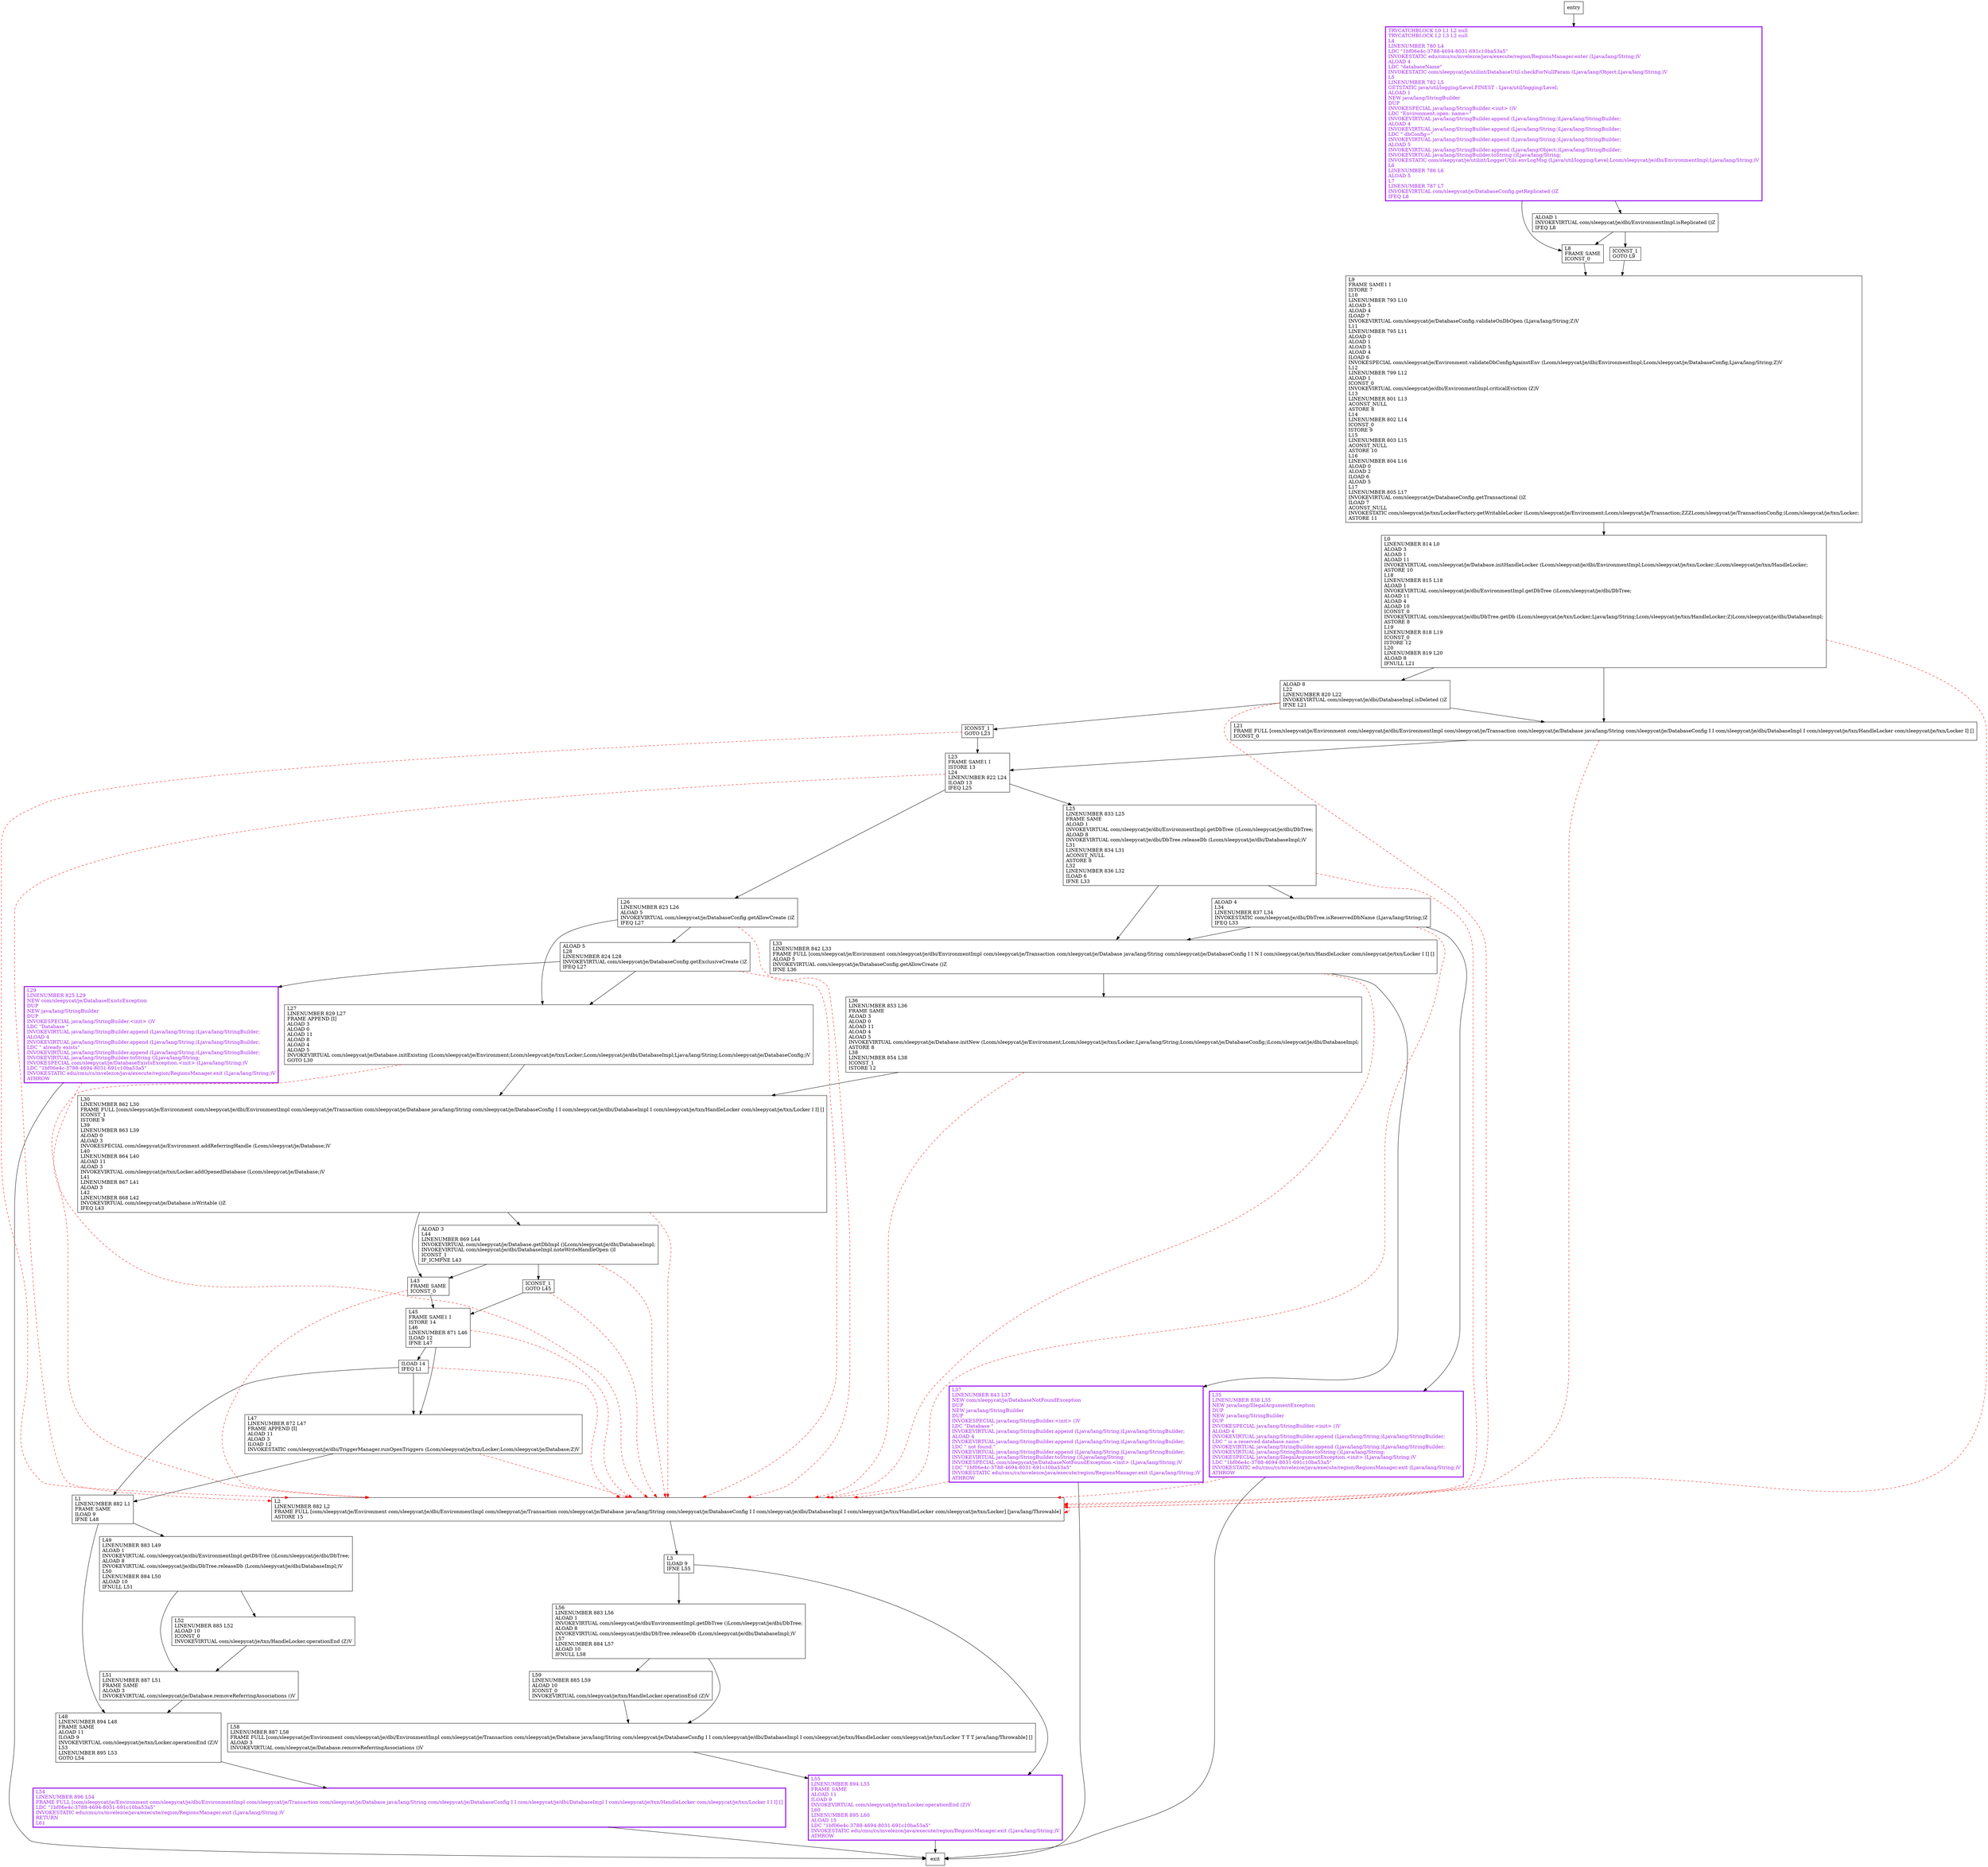 digraph setupDatabase {
node [shape=record];
1579570067 [label="L29\lLINENUMBER 825 L29\lNEW com/sleepycat/je/DatabaseExistsException\lDUP\lNEW java/lang/StringBuilder\lDUP\lINVOKESPECIAL java/lang/StringBuilder.\<init\> ()V\lLDC \"Database \"\lINVOKEVIRTUAL java/lang/StringBuilder.append (Ljava/lang/String;)Ljava/lang/StringBuilder;\lALOAD 4\lINVOKEVIRTUAL java/lang/StringBuilder.append (Ljava/lang/String;)Ljava/lang/StringBuilder;\lLDC \" already exists\"\lINVOKEVIRTUAL java/lang/StringBuilder.append (Ljava/lang/String;)Ljava/lang/StringBuilder;\lINVOKEVIRTUAL java/lang/StringBuilder.toString ()Ljava/lang/String;\lINVOKESPECIAL com/sleepycat/je/DatabaseExistsException.\<init\> (Ljava/lang/String;)V\lLDC \"1bf06e4c-3788-4694-8031-691c10ba53a5\"\lINVOKESTATIC edu/cmu/cs/mvelezce/java/execute/region/RegionsManager.exit (Ljava/lang/String;)V\lATHROW\l"];
1401165787 [label="L8\lFRAME SAME\lICONST_0\l"];
900176661 [label="L51\lLINENUMBER 887 L51\lFRAME SAME\lALOAD 3\lINVOKEVIRTUAL com/sleepycat/je/Database.removeReferringAssociations ()V\l"];
597699540 [label="ALOAD 1\lINVOKEVIRTUAL com/sleepycat/je/dbi/EnvironmentImpl.isReplicated ()Z\lIFEQ L8\l"];
634417015 [label="L23\lFRAME SAME1 I\lISTORE 13\lL24\lLINENUMBER 822 L24\lILOAD 13\lIFEQ L25\l"];
422370310 [label="L25\lLINENUMBER 833 L25\lFRAME SAME\lALOAD 1\lINVOKEVIRTUAL com/sleepycat/je/dbi/EnvironmentImpl.getDbTree ()Lcom/sleepycat/je/dbi/DbTree;\lALOAD 8\lINVOKEVIRTUAL com/sleepycat/je/dbi/DbTree.releaseDb (Lcom/sleepycat/je/dbi/DatabaseImpl;)V\lL31\lLINENUMBER 834 L31\lACONST_NULL\lASTORE 8\lL32\lLINENUMBER 836 L32\lILOAD 6\lIFNE L33\l"];
556668606 [label="ALOAD 8\lL22\lLINENUMBER 820 L22\lINVOKEVIRTUAL com/sleepycat/je/dbi/DatabaseImpl.isDeleted ()Z\lIFNE L21\l"];
1819017579 [label="ALOAD 4\lL34\lLINENUMBER 837 L34\lINVOKESTATIC com/sleepycat/je/dbi/DbTree.isReservedDbName (Ljava/lang/String;)Z\lIFEQ L33\l"];
1633817783 [label="L0\lLINENUMBER 814 L0\lALOAD 3\lALOAD 1\lALOAD 11\lINVOKEVIRTUAL com/sleepycat/je/Database.initHandleLocker (Lcom/sleepycat/je/dbi/EnvironmentImpl;Lcom/sleepycat/je/txn/Locker;)Lcom/sleepycat/je/txn/HandleLocker;\lASTORE 10\lL18\lLINENUMBER 815 L18\lALOAD 1\lINVOKEVIRTUAL com/sleepycat/je/dbi/EnvironmentImpl.getDbTree ()Lcom/sleepycat/je/dbi/DbTree;\lALOAD 11\lALOAD 4\lALOAD 10\lICONST_0\lINVOKEVIRTUAL com/sleepycat/je/dbi/DbTree.getDb (Lcom/sleepycat/je/txn/Locker;Ljava/lang/String;Lcom/sleepycat/je/txn/HandleLocker;Z)Lcom/sleepycat/je/dbi/DatabaseImpl;\lASTORE 8\lL19\lLINENUMBER 818 L19\lICONST_0\lISTORE 12\lL20\lLINENUMBER 819 L20\lALOAD 8\lIFNULL L21\l"];
1674616778 [label="ICONST_1\lGOTO L9\l"];
182467972 [label="L37\lLINENUMBER 843 L37\lNEW com/sleepycat/je/DatabaseNotFoundException\lDUP\lNEW java/lang/StringBuilder\lDUP\lINVOKESPECIAL java/lang/StringBuilder.\<init\> ()V\lLDC \"Database \"\lINVOKEVIRTUAL java/lang/StringBuilder.append (Ljava/lang/String;)Ljava/lang/StringBuilder;\lALOAD 4\lINVOKEVIRTUAL java/lang/StringBuilder.append (Ljava/lang/String;)Ljava/lang/StringBuilder;\lLDC \" not found.\"\lINVOKEVIRTUAL java/lang/StringBuilder.append (Ljava/lang/String;)Ljava/lang/StringBuilder;\lINVOKEVIRTUAL java/lang/StringBuilder.toString ()Ljava/lang/String;\lINVOKESPECIAL com/sleepycat/je/DatabaseNotFoundException.\<init\> (Ljava/lang/String;)V\lLDC \"1bf06e4c-3788-4694-8031-691c10ba53a5\"\lINVOKESTATIC edu/cmu/cs/mvelezce/java/execute/region/RegionsManager.exit (Ljava/lang/String;)V\lATHROW\l"];
479143122 [label="L59\lLINENUMBER 885 L59\lALOAD 10\lICONST_0\lINVOKEVIRTUAL com/sleepycat/je/txn/HandleLocker.operationEnd (Z)V\l"];
1086603512 [label="L52\lLINENUMBER 885 L52\lALOAD 10\lICONST_0\lINVOKEVIRTUAL com/sleepycat/je/txn/HandleLocker.operationEnd (Z)V\l"];
1578298643 [label="L45\lFRAME SAME1 I\lISTORE 14\lL46\lLINENUMBER 871 L46\lILOAD 12\lIFNE L47\l"];
221929533 [label="ALOAD 3\lL44\lLINENUMBER 869 L44\lINVOKEVIRTUAL com/sleepycat/je/Database.getDbImpl ()Lcom/sleepycat/je/dbi/DatabaseImpl;\lINVOKEVIRTUAL com/sleepycat/je/dbi/DatabaseImpl.noteWriteHandleOpen ()I\lICONST_1\lIF_ICMPNE L43\l"];
1589525417 [label="L43\lFRAME SAME\lICONST_0\l"];
66216863 [label="L9\lFRAME SAME1 I\lISTORE 7\lL10\lLINENUMBER 793 L10\lALOAD 5\lALOAD 4\lILOAD 7\lINVOKEVIRTUAL com/sleepycat/je/DatabaseConfig.validateOnDbOpen (Ljava/lang/String;Z)V\lL11\lLINENUMBER 795 L11\lALOAD 0\lALOAD 1\lALOAD 5\lALOAD 4\lILOAD 6\lINVOKESPECIAL com/sleepycat/je/Environment.validateDbConfigAgainstEnv (Lcom/sleepycat/je/dbi/EnvironmentImpl;Lcom/sleepycat/je/DatabaseConfig;Ljava/lang/String;Z)V\lL12\lLINENUMBER 799 L12\lALOAD 1\lICONST_0\lINVOKEVIRTUAL com/sleepycat/je/dbi/EnvironmentImpl.criticalEviction (Z)V\lL13\lLINENUMBER 801 L13\lACONST_NULL\lASTORE 8\lL14\lLINENUMBER 802 L14\lICONST_0\lISTORE 9\lL15\lLINENUMBER 803 L15\lACONST_NULL\lASTORE 10\lL16\lLINENUMBER 804 L16\lALOAD 0\lALOAD 2\lILOAD 6\lALOAD 5\lL17\lLINENUMBER 805 L17\lINVOKEVIRTUAL com/sleepycat/je/DatabaseConfig.getTransactional ()Z\lILOAD 7\lACONST_NULL\lINVOKESTATIC com/sleepycat/je/txn/LockerFactory.getWritableLocker (Lcom/sleepycat/je/Environment;Lcom/sleepycat/je/Transaction;ZZZLcom/sleepycat/je/TransactionConfig;)Lcom/sleepycat/je/txn/Locker;\lASTORE 11\l"];
1385585309 [label="L3\lILOAD 9\lIFNE L55\l"];
257576232 [label="L58\lLINENUMBER 887 L58\lFRAME FULL [com/sleepycat/je/Environment com/sleepycat/je/dbi/EnvironmentImpl com/sleepycat/je/Transaction com/sleepycat/je/Database java/lang/String com/sleepycat/je/DatabaseConfig I I com/sleepycat/je/dbi/DatabaseImpl I com/sleepycat/je/txn/HandleLocker com/sleepycat/je/txn/Locker T T T java/lang/Throwable] []\lALOAD 3\lINVOKEVIRTUAL com/sleepycat/je/Database.removeReferringAssociations ()V\l"];
22109733 [label="L36\lLINENUMBER 853 L36\lFRAME SAME\lALOAD 3\lALOAD 0\lALOAD 11\lALOAD 4\lALOAD 5\lINVOKEVIRTUAL com/sleepycat/je/Database.initNew (Lcom/sleepycat/je/Environment;Lcom/sleepycat/je/txn/Locker;Ljava/lang/String;Lcom/sleepycat/je/DatabaseConfig;)Lcom/sleepycat/je/dbi/DatabaseImpl;\lASTORE 8\lL38\lLINENUMBER 854 L38\lICONST_1\lISTORE 12\l"];
900598982 [label="ICONST_1\lGOTO L23\l"];
1429807591 [label="ICONST_1\lGOTO L45\l"];
1950343349 [label="L33\lLINENUMBER 842 L33\lFRAME FULL [com/sleepycat/je/Environment com/sleepycat/je/dbi/EnvironmentImpl com/sleepycat/je/Transaction com/sleepycat/je/Database java/lang/String com/sleepycat/je/DatabaseConfig I I N I com/sleepycat/je/txn/HandleLocker com/sleepycat/je/txn/Locker I I] []\lALOAD 5\lINVOKEVIRTUAL com/sleepycat/je/DatabaseConfig.getAllowCreate ()Z\lIFNE L36\l"];
792417696 [label="L47\lLINENUMBER 872 L47\lFRAME APPEND [I]\lALOAD 11\lALOAD 3\lILOAD 12\lINVOKESTATIC com/sleepycat/je/dbi/TriggerManager.runOpenTriggers (Lcom/sleepycat/je/txn/Locker;Lcom/sleepycat/je/Database;Z)V\l"];
2049723645 [label="L27\lLINENUMBER 829 L27\lFRAME APPEND [I]\lALOAD 3\lALOAD 0\lALOAD 11\lALOAD 8\lALOAD 4\lALOAD 5\lINVOKEVIRTUAL com/sleepycat/je/Database.initExisting (Lcom/sleepycat/je/Environment;Lcom/sleepycat/je/txn/Locker;Lcom/sleepycat/je/dbi/DatabaseImpl;Ljava/lang/String;Lcom/sleepycat/je/DatabaseConfig;)V\lGOTO L30\l"];
16209252 [label="ILOAD 14\lIFEQ L1\l"];
1545677785 [label="ALOAD 5\lL28\lLINENUMBER 824 L28\lINVOKEVIRTUAL com/sleepycat/je/DatabaseConfig.getExclusiveCreate ()Z\lIFEQ L27\l"];
915463815 [label="L2\lLINENUMBER 882 L2\lFRAME FULL [com/sleepycat/je/Environment com/sleepycat/je/dbi/EnvironmentImpl com/sleepycat/je/Transaction com/sleepycat/je/Database java/lang/String com/sleepycat/je/DatabaseConfig I I com/sleepycat/je/dbi/DatabaseImpl I com/sleepycat/je/txn/HandleLocker com/sleepycat/je/txn/Locker] [java/lang/Throwable]\lASTORE 15\l"];
1947866773 [label="L26\lLINENUMBER 823 L26\lALOAD 5\lINVOKEVIRTUAL com/sleepycat/je/DatabaseConfig.getAllowCreate ()Z\lIFEQ L27\l"];
2057467581 [label="L49\lLINENUMBER 883 L49\lALOAD 1\lINVOKEVIRTUAL com/sleepycat/je/dbi/EnvironmentImpl.getDbTree ()Lcom/sleepycat/je/dbi/DbTree;\lALOAD 8\lINVOKEVIRTUAL com/sleepycat/je/dbi/DbTree.releaseDb (Lcom/sleepycat/je/dbi/DatabaseImpl;)V\lL50\lLINENUMBER 884 L50\lALOAD 10\lIFNULL L51\l"];
1458885655 [label="L1\lLINENUMBER 882 L1\lFRAME SAME\lILOAD 9\lIFNE L48\l"];
234079919 [label="L54\lLINENUMBER 896 L54\lFRAME FULL [com/sleepycat/je/Environment com/sleepycat/je/dbi/EnvironmentImpl com/sleepycat/je/Transaction com/sleepycat/je/Database java/lang/String com/sleepycat/je/DatabaseConfig I I com/sleepycat/je/dbi/DatabaseImpl I com/sleepycat/je/txn/HandleLocker com/sleepycat/je/txn/Locker I I I] []\lLDC \"1bf06e4c-3788-4694-8031-691c10ba53a5\"\lINVOKESTATIC edu/cmu/cs/mvelezce/java/execute/region/RegionsManager.exit (Ljava/lang/String;)V\lRETURN\lL61\l"];
1678597682 [label="L55\lLINENUMBER 894 L55\lFRAME SAME\lALOAD 11\lILOAD 9\lINVOKEVIRTUAL com/sleepycat/je/txn/Locker.operationEnd (Z)V\lL60\lLINENUMBER 895 L60\lALOAD 15\lLDC \"1bf06e4c-3788-4694-8031-691c10ba53a5\"\lINVOKESTATIC edu/cmu/cs/mvelezce/java/execute/region/RegionsManager.exit (Ljava/lang/String;)V\lATHROW\l"];
856784825 [label="L48\lLINENUMBER 894 L48\lFRAME SAME\lALOAD 11\lILOAD 9\lINVOKEVIRTUAL com/sleepycat/je/txn/Locker.operationEnd (Z)V\lL53\lLINENUMBER 895 L53\lGOTO L54\l"];
1382541199 [label="L21\lFRAME FULL [com/sleepycat/je/Environment com/sleepycat/je/dbi/EnvironmentImpl com/sleepycat/je/Transaction com/sleepycat/je/Database java/lang/String com/sleepycat/je/DatabaseConfig I I com/sleepycat/je/dbi/DatabaseImpl I com/sleepycat/je/txn/HandleLocker com/sleepycat/je/txn/Locker I] []\lICONST_0\l"];
2112041016 [label="TRYCATCHBLOCK L0 L1 L2 null\lTRYCATCHBLOCK L2 L3 L2 null\lL4\lLINENUMBER 780 L4\lLDC \"1bf06e4c-3788-4694-8031-691c10ba53a5\"\lINVOKESTATIC edu/cmu/cs/mvelezce/java/execute/region/RegionsManager.enter (Ljava/lang/String;)V\lALOAD 4\lLDC \"databaseName\"\lINVOKESTATIC com/sleepycat/je/utilint/DatabaseUtil.checkForNullParam (Ljava/lang/Object;Ljava/lang/String;)V\lL5\lLINENUMBER 782 L5\lGETSTATIC java/util/logging/Level.FINEST : Ljava/util/logging/Level;\lALOAD 1\lNEW java/lang/StringBuilder\lDUP\lINVOKESPECIAL java/lang/StringBuilder.\<init\> ()V\lLDC \"Environment.open:  name=\"\lINVOKEVIRTUAL java/lang/StringBuilder.append (Ljava/lang/String;)Ljava/lang/StringBuilder;\lALOAD 4\lINVOKEVIRTUAL java/lang/StringBuilder.append (Ljava/lang/String;)Ljava/lang/StringBuilder;\lLDC \" dbConfig=\"\lINVOKEVIRTUAL java/lang/StringBuilder.append (Ljava/lang/String;)Ljava/lang/StringBuilder;\lALOAD 5\lINVOKEVIRTUAL java/lang/StringBuilder.append (Ljava/lang/Object;)Ljava/lang/StringBuilder;\lINVOKEVIRTUAL java/lang/StringBuilder.toString ()Ljava/lang/String;\lINVOKESTATIC com/sleepycat/je/utilint/LoggerUtils.envLogMsg (Ljava/util/logging/Level;Lcom/sleepycat/je/dbi/EnvironmentImpl;Ljava/lang/String;)V\lL6\lLINENUMBER 786 L6\lALOAD 5\lL7\lLINENUMBER 787 L7\lINVOKEVIRTUAL com/sleepycat/je/DatabaseConfig.getReplicated ()Z\lIFEQ L8\l"];
563439805 [label="L30\lLINENUMBER 862 L30\lFRAME FULL [com/sleepycat/je/Environment com/sleepycat/je/dbi/EnvironmentImpl com/sleepycat/je/Transaction com/sleepycat/je/Database java/lang/String com/sleepycat/je/DatabaseConfig I I com/sleepycat/je/dbi/DatabaseImpl I com/sleepycat/je/txn/HandleLocker com/sleepycat/je/txn/Locker I I] []\lICONST_1\lISTORE 9\lL39\lLINENUMBER 863 L39\lALOAD 0\lALOAD 3\lINVOKESPECIAL com/sleepycat/je/Environment.addReferringHandle (Lcom/sleepycat/je/Database;)V\lL40\lLINENUMBER 864 L40\lALOAD 11\lALOAD 3\lINVOKEVIRTUAL com/sleepycat/je/txn/Locker.addOpenedDatabase (Lcom/sleepycat/je/Database;)V\lL41\lLINENUMBER 867 L41\lALOAD 3\lL42\lLINENUMBER 868 L42\lINVOKEVIRTUAL com/sleepycat/je/Database.isWritable ()Z\lIFEQ L43\l"];
103551435 [label="L56\lLINENUMBER 883 L56\lALOAD 1\lINVOKEVIRTUAL com/sleepycat/je/dbi/EnvironmentImpl.getDbTree ()Lcom/sleepycat/je/dbi/DbTree;\lALOAD 8\lINVOKEVIRTUAL com/sleepycat/je/dbi/DbTree.releaseDb (Lcom/sleepycat/je/dbi/DatabaseImpl;)V\lL57\lLINENUMBER 884 L57\lALOAD 10\lIFNULL L58\l"];
3833278 [label="L35\lLINENUMBER 838 L35\lNEW java/lang/IllegalArgumentException\lDUP\lNEW java/lang/StringBuilder\lDUP\lINVOKESPECIAL java/lang/StringBuilder.\<init\> ()V\lALOAD 4\lINVOKEVIRTUAL java/lang/StringBuilder.append (Ljava/lang/String;)Ljava/lang/StringBuilder;\lLDC \" is a reserved database name.\"\lINVOKEVIRTUAL java/lang/StringBuilder.append (Ljava/lang/String;)Ljava/lang/StringBuilder;\lINVOKEVIRTUAL java/lang/StringBuilder.toString ()Ljava/lang/String;\lINVOKESPECIAL java/lang/IllegalArgumentException.\<init\> (Ljava/lang/String;)V\lLDC \"1bf06e4c-3788-4694-8031-691c10ba53a5\"\lINVOKESTATIC edu/cmu/cs/mvelezce/java/execute/region/RegionsManager.exit (Ljava/lang/String;)V\lATHROW\l"];
entry;
exit;
1579570067 -> exit
1579570067 -> 915463815 [style=dashed, color=red]
1401165787 -> 66216863
900176661 -> 856784825
597699540 -> 1401165787
597699540 -> 1674616778
634417015 -> 915463815 [style=dashed, color=red]
634417015 -> 1947866773
634417015 -> 422370310
422370310 -> 915463815 [style=dashed, color=red]
422370310 -> 1819017579
422370310 -> 1950343349
556668606 -> 1382541199
556668606 -> 915463815 [style=dashed, color=red]
556668606 -> 900598982
1819017579 -> 915463815 [style=dashed, color=red]
1819017579 -> 1950343349
1819017579 -> 3833278
1633817783 -> 1382541199
1633817783 -> 915463815 [style=dashed, color=red]
1633817783 -> 556668606
1674616778 -> 66216863
182467972 -> exit
182467972 -> 915463815 [style=dashed, color=red]
479143122 -> 257576232
1086603512 -> 900176661
1578298643 -> 16209252
1578298643 -> 915463815 [style=dashed, color=red]
1578298643 -> 792417696
221929533 -> 915463815 [style=dashed, color=red]
221929533 -> 1429807591
221929533 -> 1589525417
1589525417 -> 915463815 [style=dashed, color=red]
1589525417 -> 1578298643
66216863 -> 1633817783
1385585309 -> 1678597682
1385585309 -> 103551435
257576232 -> 1678597682
22109733 -> 915463815 [style=dashed, color=red]
22109733 -> 563439805
900598982 -> 915463815 [style=dashed, color=red]
900598982 -> 634417015
1429807591 -> 915463815 [style=dashed, color=red]
1429807591 -> 1578298643
1950343349 -> 22109733
1950343349 -> 915463815 [style=dashed, color=red]
1950343349 -> 182467972
792417696 -> 915463815 [style=dashed, color=red]
792417696 -> 1458885655
2049723645 -> 915463815 [style=dashed, color=red]
2049723645 -> 563439805
16209252 -> 915463815 [style=dashed, color=red]
16209252 -> 1458885655
16209252 -> 792417696
1545677785 -> 1579570067
1545677785 -> 2049723645
1545677785 -> 915463815 [style=dashed, color=red]
915463815 -> 1385585309
915463815 -> 915463815 [style=dashed, color=red]
1947866773 -> 2049723645
1947866773 -> 1545677785
1947866773 -> 915463815 [style=dashed, color=red]
2057467581 -> 900176661
2057467581 -> 1086603512
1458885655 -> 2057467581
1458885655 -> 856784825
234079919 -> exit
1678597682 -> exit
856784825 -> 234079919
entry -> 2112041016
1382541199 -> 915463815 [style=dashed, color=red]
1382541199 -> 634417015
2112041016 -> 1401165787
2112041016 -> 597699540
563439805 -> 915463815 [style=dashed, color=red]
563439805 -> 221929533
563439805 -> 1589525417
103551435 -> 257576232
103551435 -> 479143122
3833278 -> exit
3833278 -> 915463815 [style=dashed, color=red]
1579570067[fontcolor="purple", penwidth=3, color="purple"];
2112041016[fontcolor="purple", penwidth=3, color="purple"];
234079919[fontcolor="purple", penwidth=3, color="purple"];
1678597682[fontcolor="purple", penwidth=3, color="purple"];
182467972[fontcolor="purple", penwidth=3, color="purple"];
3833278[fontcolor="purple", penwidth=3, color="purple"];
}
